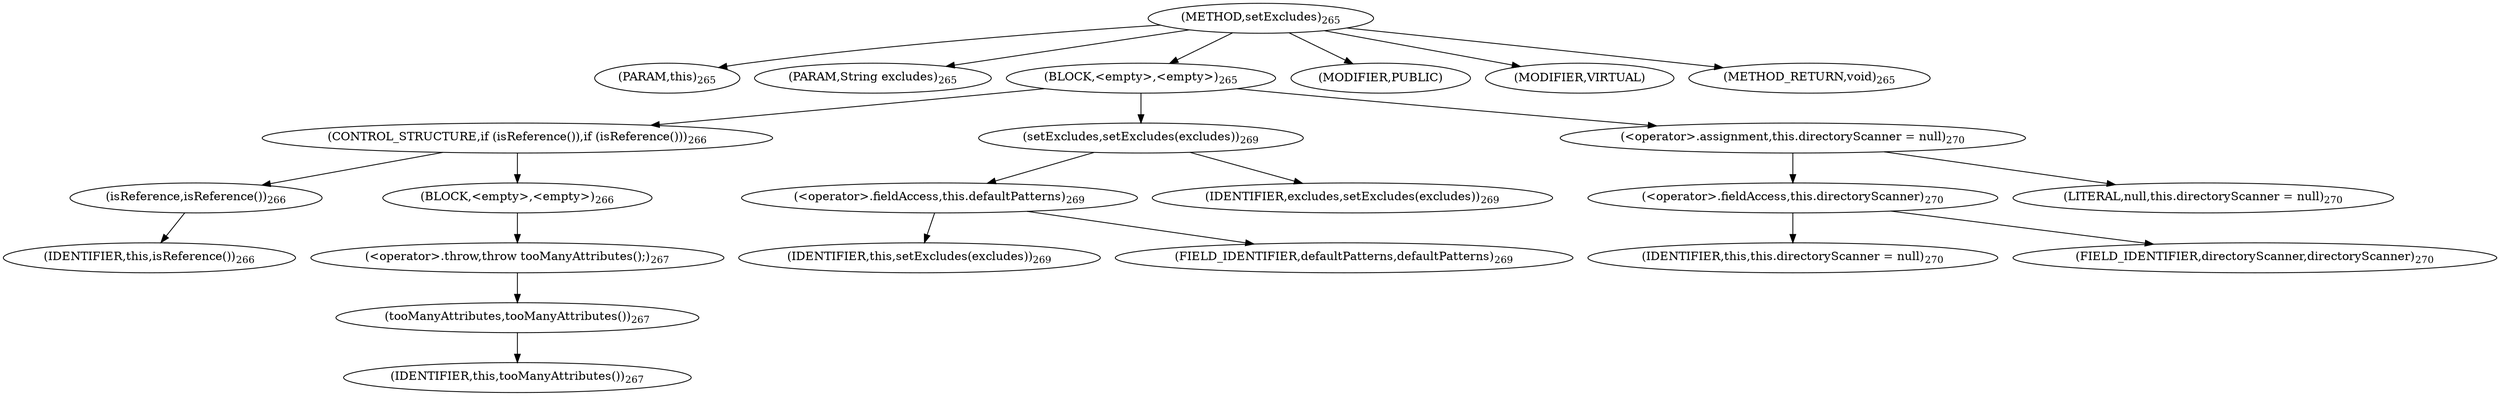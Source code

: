 digraph "setExcludes" {  
"698" [label = <(METHOD,setExcludes)<SUB>265</SUB>> ]
"58" [label = <(PARAM,this)<SUB>265</SUB>> ]
"699" [label = <(PARAM,String excludes)<SUB>265</SUB>> ]
"700" [label = <(BLOCK,&lt;empty&gt;,&lt;empty&gt;)<SUB>265</SUB>> ]
"701" [label = <(CONTROL_STRUCTURE,if (isReference()),if (isReference()))<SUB>266</SUB>> ]
"702" [label = <(isReference,isReference())<SUB>266</SUB>> ]
"57" [label = <(IDENTIFIER,this,isReference())<SUB>266</SUB>> ]
"703" [label = <(BLOCK,&lt;empty&gt;,&lt;empty&gt;)<SUB>266</SUB>> ]
"704" [label = <(&lt;operator&gt;.throw,throw tooManyAttributes();)<SUB>267</SUB>> ]
"705" [label = <(tooManyAttributes,tooManyAttributes())<SUB>267</SUB>> ]
"59" [label = <(IDENTIFIER,this,tooManyAttributes())<SUB>267</SUB>> ]
"706" [label = <(setExcludes,setExcludes(excludes))<SUB>269</SUB>> ]
"707" [label = <(&lt;operator&gt;.fieldAccess,this.defaultPatterns)<SUB>269</SUB>> ]
"708" [label = <(IDENTIFIER,this,setExcludes(excludes))<SUB>269</SUB>> ]
"709" [label = <(FIELD_IDENTIFIER,defaultPatterns,defaultPatterns)<SUB>269</SUB>> ]
"710" [label = <(IDENTIFIER,excludes,setExcludes(excludes))<SUB>269</SUB>> ]
"711" [label = <(&lt;operator&gt;.assignment,this.directoryScanner = null)<SUB>270</SUB>> ]
"712" [label = <(&lt;operator&gt;.fieldAccess,this.directoryScanner)<SUB>270</SUB>> ]
"713" [label = <(IDENTIFIER,this,this.directoryScanner = null)<SUB>270</SUB>> ]
"714" [label = <(FIELD_IDENTIFIER,directoryScanner,directoryScanner)<SUB>270</SUB>> ]
"715" [label = <(LITERAL,null,this.directoryScanner = null)<SUB>270</SUB>> ]
"716" [label = <(MODIFIER,PUBLIC)> ]
"717" [label = <(MODIFIER,VIRTUAL)> ]
"718" [label = <(METHOD_RETURN,void)<SUB>265</SUB>> ]
  "698" -> "58" 
  "698" -> "699" 
  "698" -> "700" 
  "698" -> "716" 
  "698" -> "717" 
  "698" -> "718" 
  "700" -> "701" 
  "700" -> "706" 
  "700" -> "711" 
  "701" -> "702" 
  "701" -> "703" 
  "702" -> "57" 
  "703" -> "704" 
  "704" -> "705" 
  "705" -> "59" 
  "706" -> "707" 
  "706" -> "710" 
  "707" -> "708" 
  "707" -> "709" 
  "711" -> "712" 
  "711" -> "715" 
  "712" -> "713" 
  "712" -> "714" 
}
